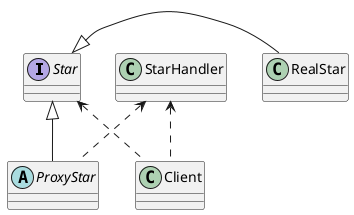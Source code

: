 @startuml

interface Star
class StarHandler
class RealStar
class Client
abstract class ProxyStar

StarHandler<..Client
Star<..Client
Star<|- RealStar
Star<|-ProxyStar
StarHandler<..ProxyStar

@enduml